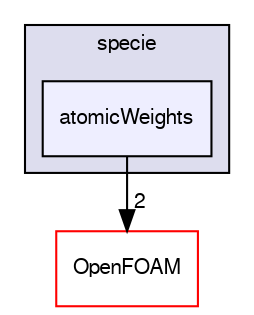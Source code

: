 digraph "src/thermophysicalModels/specie/atomicWeights" {
  bgcolor=transparent;
  compound=true
  node [ fontsize="10", fontname="FreeSans"];
  edge [ labelfontsize="10", labelfontname="FreeSans"];
  subgraph clusterdir_5c4bf53b114f4c9237cd4ef0431fc9bd {
    graph [ bgcolor="#ddddee", pencolor="black", label="specie" fontname="FreeSans", fontsize="10", URL="dir_5c4bf53b114f4c9237cd4ef0431fc9bd.html"]
  dir_9050c3d6a2aedde2c1f0b48a98e2f4d3 [shape=box, label="atomicWeights", style="filled", fillcolor="#eeeeff", pencolor="black", URL="dir_9050c3d6a2aedde2c1f0b48a98e2f4d3.html"];
  }
  dir_c5473ff19b20e6ec4dfe5c310b3778a8 [shape=box label="OpenFOAM" color="red" URL="dir_c5473ff19b20e6ec4dfe5c310b3778a8.html"];
  dir_9050c3d6a2aedde2c1f0b48a98e2f4d3->dir_c5473ff19b20e6ec4dfe5c310b3778a8 [headlabel="2", labeldistance=1.5 headhref="dir_002681_001706.html"];
}

